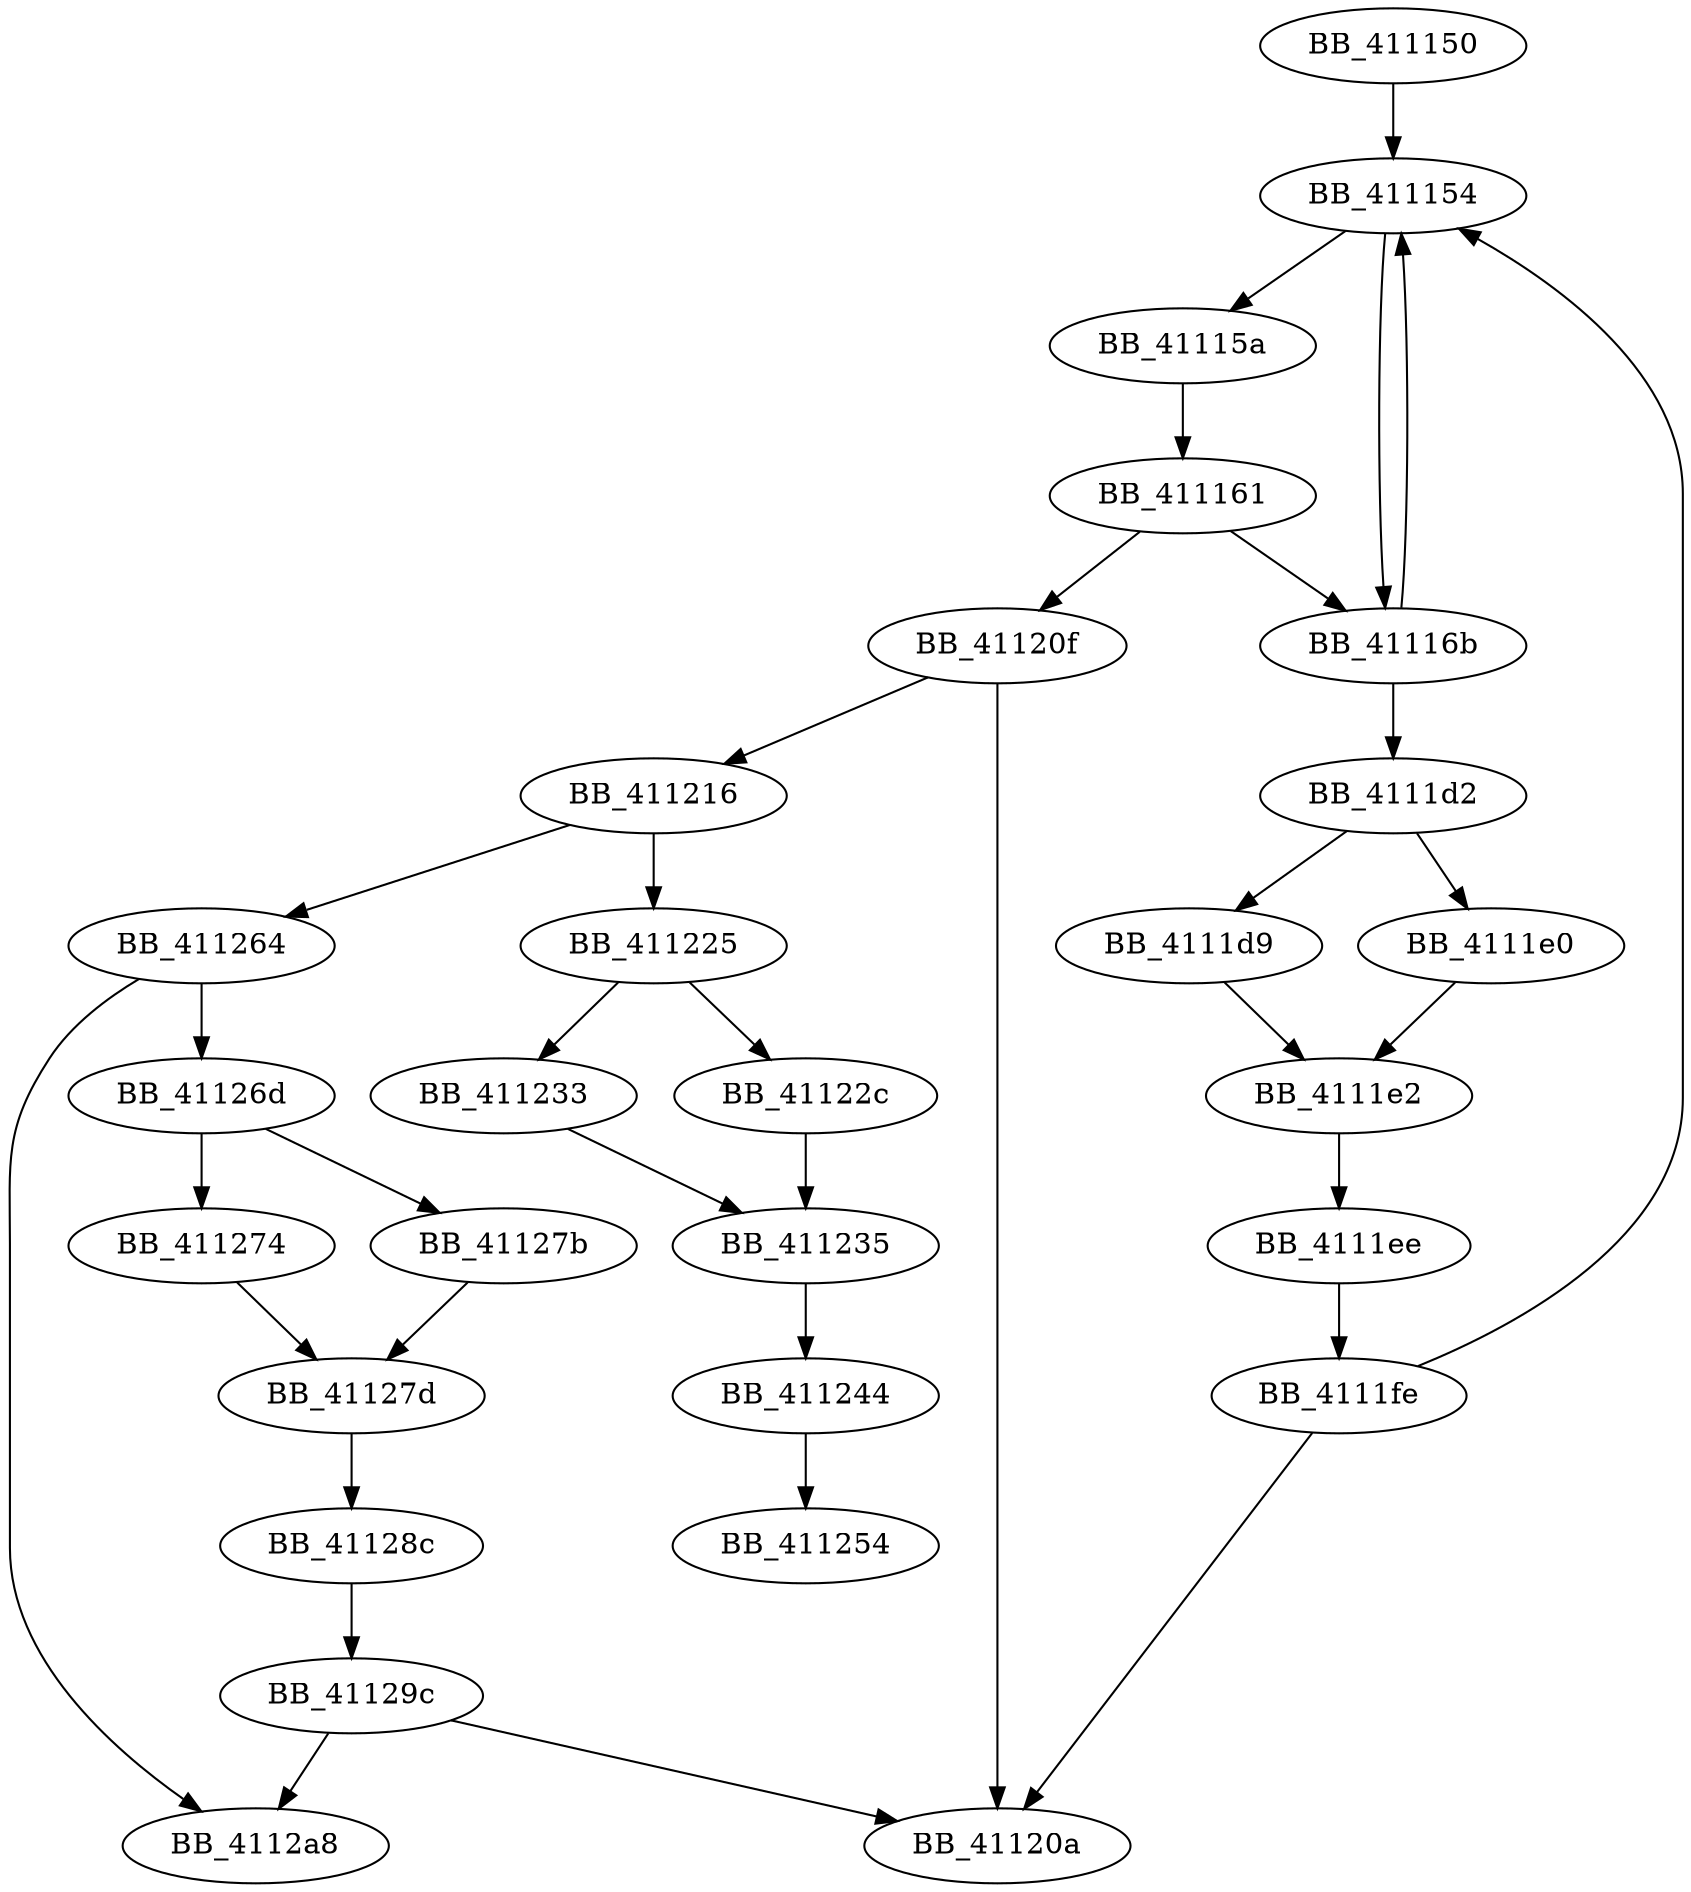 DiGraph sub_411150{
BB_411150->BB_411154
BB_411154->BB_41115a
BB_411154->BB_41116b
BB_41115a->BB_411161
BB_411161->BB_41116b
BB_411161->BB_41120f
BB_41116b->BB_411154
BB_41116b->BB_4111d2
BB_4111d2->BB_4111d9
BB_4111d2->BB_4111e0
BB_4111d9->BB_4111e2
BB_4111e0->BB_4111e2
BB_4111e2->BB_4111ee
BB_4111ee->BB_4111fe
BB_4111fe->BB_411154
BB_4111fe->BB_41120a
BB_41120f->BB_41120a
BB_41120f->BB_411216
BB_411216->BB_411225
BB_411216->BB_411264
BB_411225->BB_41122c
BB_411225->BB_411233
BB_41122c->BB_411235
BB_411233->BB_411235
BB_411235->BB_411244
BB_411244->BB_411254
BB_411264->BB_41126d
BB_411264->BB_4112a8
BB_41126d->BB_411274
BB_41126d->BB_41127b
BB_411274->BB_41127d
BB_41127b->BB_41127d
BB_41127d->BB_41128c
BB_41128c->BB_41129c
BB_41129c->BB_41120a
BB_41129c->BB_4112a8
}
